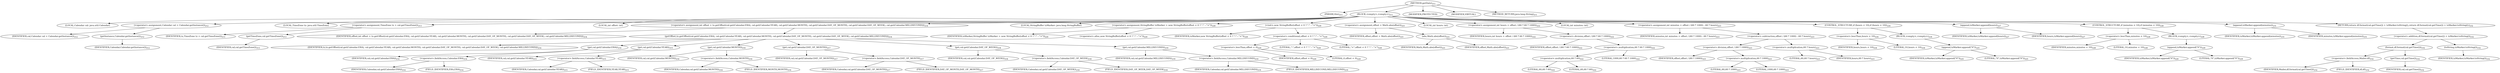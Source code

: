 digraph "getDate" {  
"197" [label = <(METHOD,getDate)<SUB>211</SUB>> ]
"198" [label = <(PARAM,this)<SUB>211</SUB>> ]
"199" [label = <(BLOCK,&lt;empty&gt;,&lt;empty&gt;)<SUB>211</SUB>> ]
"200" [label = <(LOCAL,Calendar cal: java.util.Calendar)> ]
"201" [label = <(&lt;operator&gt;.assignment,Calendar cal = Calendar.getInstance())<SUB>212</SUB>> ]
"202" [label = <(IDENTIFIER,cal,Calendar cal = Calendar.getInstance())<SUB>212</SUB>> ]
"203" [label = <(getInstance,Calendar.getInstance())<SUB>212</SUB>> ]
"204" [label = <(IDENTIFIER,Calendar,Calendar.getInstance())<SUB>212</SUB>> ]
"205" [label = <(LOCAL,TimeZone tz: java.util.TimeZone)> ]
"206" [label = <(&lt;operator&gt;.assignment,TimeZone tz = cal.getTimeZone())<SUB>213</SUB>> ]
"207" [label = <(IDENTIFIER,tz,TimeZone tz = cal.getTimeZone())<SUB>213</SUB>> ]
"208" [label = <(getTimeZone,cal.getTimeZone())<SUB>213</SUB>> ]
"209" [label = <(IDENTIFIER,cal,cal.getTimeZone())<SUB>213</SUB>> ]
"210" [label = <(LOCAL,int offset: int)> ]
"211" [label = <(&lt;operator&gt;.assignment,int offset = tz.getOffset(cal.get(Calendar.ERA), cal.get(Calendar.YEAR), cal.get(Calendar.MONTH), cal.get(Calendar.DAY_OF_MONTH), cal.get(Calendar.DAY_OF_WEEK), cal.get(Calendar.MILLISECOND)))<SUB>214</SUB>> ]
"212" [label = <(IDENTIFIER,offset,int offset = tz.getOffset(cal.get(Calendar.ERA), cal.get(Calendar.YEAR), cal.get(Calendar.MONTH), cal.get(Calendar.DAY_OF_MONTH), cal.get(Calendar.DAY_OF_WEEK), cal.get(Calendar.MILLISECOND)))<SUB>214</SUB>> ]
"213" [label = <(getOffset,tz.getOffset(cal.get(Calendar.ERA), cal.get(Calendar.YEAR), cal.get(Calendar.MONTH), cal.get(Calendar.DAY_OF_MONTH), cal.get(Calendar.DAY_OF_WEEK), cal.get(Calendar.MILLISECOND)))<SUB>214</SUB>> ]
"214" [label = <(IDENTIFIER,tz,tz.getOffset(cal.get(Calendar.ERA), cal.get(Calendar.YEAR), cal.get(Calendar.MONTH), cal.get(Calendar.DAY_OF_MONTH), cal.get(Calendar.DAY_OF_WEEK), cal.get(Calendar.MILLISECOND)))<SUB>214</SUB>> ]
"215" [label = <(get,cal.get(Calendar.ERA))<SUB>214</SUB>> ]
"216" [label = <(IDENTIFIER,cal,cal.get(Calendar.ERA))<SUB>214</SUB>> ]
"217" [label = <(&lt;operator&gt;.fieldAccess,Calendar.ERA)<SUB>214</SUB>> ]
"218" [label = <(IDENTIFIER,Calendar,cal.get(Calendar.ERA))<SUB>214</SUB>> ]
"219" [label = <(FIELD_IDENTIFIER,ERA,ERA)<SUB>214</SUB>> ]
"220" [label = <(get,cal.get(Calendar.YEAR))<SUB>215</SUB>> ]
"221" [label = <(IDENTIFIER,cal,cal.get(Calendar.YEAR))<SUB>215</SUB>> ]
"222" [label = <(&lt;operator&gt;.fieldAccess,Calendar.YEAR)<SUB>215</SUB>> ]
"223" [label = <(IDENTIFIER,Calendar,cal.get(Calendar.YEAR))<SUB>215</SUB>> ]
"224" [label = <(FIELD_IDENTIFIER,YEAR,YEAR)<SUB>215</SUB>> ]
"225" [label = <(get,cal.get(Calendar.MONTH))<SUB>216</SUB>> ]
"226" [label = <(IDENTIFIER,cal,cal.get(Calendar.MONTH))<SUB>216</SUB>> ]
"227" [label = <(&lt;operator&gt;.fieldAccess,Calendar.MONTH)<SUB>216</SUB>> ]
"228" [label = <(IDENTIFIER,Calendar,cal.get(Calendar.MONTH))<SUB>216</SUB>> ]
"229" [label = <(FIELD_IDENTIFIER,MONTH,MONTH)<SUB>216</SUB>> ]
"230" [label = <(get,cal.get(Calendar.DAY_OF_MONTH))<SUB>217</SUB>> ]
"231" [label = <(IDENTIFIER,cal,cal.get(Calendar.DAY_OF_MONTH))<SUB>217</SUB>> ]
"232" [label = <(&lt;operator&gt;.fieldAccess,Calendar.DAY_OF_MONTH)<SUB>217</SUB>> ]
"233" [label = <(IDENTIFIER,Calendar,cal.get(Calendar.DAY_OF_MONTH))<SUB>217</SUB>> ]
"234" [label = <(FIELD_IDENTIFIER,DAY_OF_MONTH,DAY_OF_MONTH)<SUB>217</SUB>> ]
"235" [label = <(get,cal.get(Calendar.DAY_OF_WEEK))<SUB>218</SUB>> ]
"236" [label = <(IDENTIFIER,cal,cal.get(Calendar.DAY_OF_WEEK))<SUB>218</SUB>> ]
"237" [label = <(&lt;operator&gt;.fieldAccess,Calendar.DAY_OF_WEEK)<SUB>218</SUB>> ]
"238" [label = <(IDENTIFIER,Calendar,cal.get(Calendar.DAY_OF_WEEK))<SUB>218</SUB>> ]
"239" [label = <(FIELD_IDENTIFIER,DAY_OF_WEEK,DAY_OF_WEEK)<SUB>218</SUB>> ]
"240" [label = <(get,cal.get(Calendar.MILLISECOND))<SUB>219</SUB>> ]
"241" [label = <(IDENTIFIER,cal,cal.get(Calendar.MILLISECOND))<SUB>219</SUB>> ]
"242" [label = <(&lt;operator&gt;.fieldAccess,Calendar.MILLISECOND)<SUB>219</SUB>> ]
"243" [label = <(IDENTIFIER,Calendar,cal.get(Calendar.MILLISECOND))<SUB>219</SUB>> ]
"244" [label = <(FIELD_IDENTIFIER,MILLISECOND,MILLISECOND)<SUB>219</SUB>> ]
"28" [label = <(LOCAL,StringBuffer tzMarker: java.lang.StringBuffer)> ]
"245" [label = <(&lt;operator&gt;.assignment,StringBuffer tzMarker = new StringBuffer(offset &lt; 0 ? &quot;-&quot; : &quot;+&quot;))<SUB>220</SUB>> ]
"246" [label = <(IDENTIFIER,tzMarker,StringBuffer tzMarker = new StringBuffer(offset &lt; 0 ? &quot;-&quot; : &quot;+&quot;))<SUB>220</SUB>> ]
"247" [label = <(&lt;operator&gt;.alloc,new StringBuffer(offset &lt; 0 ? &quot;-&quot; : &quot;+&quot;))<SUB>220</SUB>> ]
"248" [label = <(&lt;init&gt;,new StringBuffer(offset &lt; 0 ? &quot;-&quot; : &quot;+&quot;))<SUB>220</SUB>> ]
"27" [label = <(IDENTIFIER,tzMarker,new StringBuffer(offset &lt; 0 ? &quot;-&quot; : &quot;+&quot;))<SUB>220</SUB>> ]
"249" [label = <(&lt;operator&gt;.conditional,offset &lt; 0 ? &quot;-&quot; : &quot;+&quot;)<SUB>220</SUB>> ]
"250" [label = <(&lt;operator&gt;.lessThan,offset &lt; 0)<SUB>220</SUB>> ]
"251" [label = <(IDENTIFIER,offset,offset &lt; 0)<SUB>220</SUB>> ]
"252" [label = <(LITERAL,0,offset &lt; 0)<SUB>220</SUB>> ]
"253" [label = <(LITERAL,&quot;-&quot;,offset &lt; 0 ? &quot;-&quot; : &quot;+&quot;)<SUB>220</SUB>> ]
"254" [label = <(LITERAL,&quot;+&quot;,offset &lt; 0 ? &quot;-&quot; : &quot;+&quot;)<SUB>220</SUB>> ]
"255" [label = <(&lt;operator&gt;.assignment,offset = Math.abs(offset))<SUB>221</SUB>> ]
"256" [label = <(IDENTIFIER,offset,offset = Math.abs(offset))<SUB>221</SUB>> ]
"257" [label = <(abs,Math.abs(offset))<SUB>221</SUB>> ]
"258" [label = <(IDENTIFIER,Math,Math.abs(offset))<SUB>221</SUB>> ]
"259" [label = <(IDENTIFIER,offset,Math.abs(offset))<SUB>221</SUB>> ]
"260" [label = <(LOCAL,int hours: int)> ]
"261" [label = <(&lt;operator&gt;.assignment,int hours = offset / (60 * 60 * 1000))<SUB>222</SUB>> ]
"262" [label = <(IDENTIFIER,hours,int hours = offset / (60 * 60 * 1000))<SUB>222</SUB>> ]
"263" [label = <(&lt;operator&gt;.division,offset / (60 * 60 * 1000))<SUB>222</SUB>> ]
"264" [label = <(IDENTIFIER,offset,offset / (60 * 60 * 1000))<SUB>222</SUB>> ]
"265" [label = <(&lt;operator&gt;.multiplication,60 * 60 * 1000)<SUB>222</SUB>> ]
"266" [label = <(&lt;operator&gt;.multiplication,60 * 60)<SUB>222</SUB>> ]
"267" [label = <(LITERAL,60,60 * 60)<SUB>222</SUB>> ]
"268" [label = <(LITERAL,60,60 * 60)<SUB>222</SUB>> ]
"269" [label = <(LITERAL,1000,60 * 60 * 1000)<SUB>222</SUB>> ]
"270" [label = <(LOCAL,int minutes: int)> ]
"271" [label = <(&lt;operator&gt;.assignment,int minutes = offset / (60 * 1000) - 60 * hours)<SUB>223</SUB>> ]
"272" [label = <(IDENTIFIER,minutes,int minutes = offset / (60 * 1000) - 60 * hours)<SUB>223</SUB>> ]
"273" [label = <(&lt;operator&gt;.subtraction,offset / (60 * 1000) - 60 * hours)<SUB>223</SUB>> ]
"274" [label = <(&lt;operator&gt;.division,offset / (60 * 1000))<SUB>223</SUB>> ]
"275" [label = <(IDENTIFIER,offset,offset / (60 * 1000))<SUB>223</SUB>> ]
"276" [label = <(&lt;operator&gt;.multiplication,60 * 1000)<SUB>223</SUB>> ]
"277" [label = <(LITERAL,60,60 * 1000)<SUB>223</SUB>> ]
"278" [label = <(LITERAL,1000,60 * 1000)<SUB>223</SUB>> ]
"279" [label = <(&lt;operator&gt;.multiplication,60 * hours)<SUB>223</SUB>> ]
"280" [label = <(LITERAL,60,60 * hours)<SUB>223</SUB>> ]
"281" [label = <(IDENTIFIER,hours,60 * hours)<SUB>223</SUB>> ]
"282" [label = <(CONTROL_STRUCTURE,if (hours &lt; 10),if (hours &lt; 10))<SUB>224</SUB>> ]
"283" [label = <(&lt;operator&gt;.lessThan,hours &lt; 10)<SUB>224</SUB>> ]
"284" [label = <(IDENTIFIER,hours,hours &lt; 10)<SUB>224</SUB>> ]
"285" [label = <(LITERAL,10,hours &lt; 10)<SUB>224</SUB>> ]
"286" [label = <(BLOCK,&lt;empty&gt;,&lt;empty&gt;)<SUB>224</SUB>> ]
"287" [label = <(append,tzMarker.append(&quot;0&quot;))<SUB>225</SUB>> ]
"288" [label = <(IDENTIFIER,tzMarker,tzMarker.append(&quot;0&quot;))<SUB>225</SUB>> ]
"289" [label = <(LITERAL,&quot;0&quot;,tzMarker.append(&quot;0&quot;))<SUB>225</SUB>> ]
"290" [label = <(append,tzMarker.append(hours))<SUB>227</SUB>> ]
"291" [label = <(IDENTIFIER,tzMarker,tzMarker.append(hours))<SUB>227</SUB>> ]
"292" [label = <(IDENTIFIER,hours,tzMarker.append(hours))<SUB>227</SUB>> ]
"293" [label = <(CONTROL_STRUCTURE,if (minutes &lt; 10),if (minutes &lt; 10))<SUB>228</SUB>> ]
"294" [label = <(&lt;operator&gt;.lessThan,minutes &lt; 10)<SUB>228</SUB>> ]
"295" [label = <(IDENTIFIER,minutes,minutes &lt; 10)<SUB>228</SUB>> ]
"296" [label = <(LITERAL,10,minutes &lt; 10)<SUB>228</SUB>> ]
"297" [label = <(BLOCK,&lt;empty&gt;,&lt;empty&gt;)<SUB>228</SUB>> ]
"298" [label = <(append,tzMarker.append(&quot;0&quot;))<SUB>229</SUB>> ]
"299" [label = <(IDENTIFIER,tzMarker,tzMarker.append(&quot;0&quot;))<SUB>229</SUB>> ]
"300" [label = <(LITERAL,&quot;0&quot;,tzMarker.append(&quot;0&quot;))<SUB>229</SUB>> ]
"301" [label = <(append,tzMarker.append(minutes))<SUB>231</SUB>> ]
"302" [label = <(IDENTIFIER,tzMarker,tzMarker.append(minutes))<SUB>231</SUB>> ]
"303" [label = <(IDENTIFIER,minutes,tzMarker.append(minutes))<SUB>231</SUB>> ]
"304" [label = <(RETURN,return df.format(cal.getTime()) + tzMarker.toString();,return df.format(cal.getTime()) + tzMarker.toString();)<SUB>232</SUB>> ]
"305" [label = <(&lt;operator&gt;.addition,df.format(cal.getTime()) + tzMarker.toString())<SUB>232</SUB>> ]
"306" [label = <(format,df.format(cal.getTime()))<SUB>232</SUB>> ]
"307" [label = <(&lt;operator&gt;.fieldAccess,Mailer.df)<SUB>232</SUB>> ]
"308" [label = <(IDENTIFIER,Mailer,df.format(cal.getTime()))<SUB>232</SUB>> ]
"309" [label = <(FIELD_IDENTIFIER,df,df)<SUB>232</SUB>> ]
"310" [label = <(getTime,cal.getTime())<SUB>232</SUB>> ]
"311" [label = <(IDENTIFIER,cal,cal.getTime())<SUB>232</SUB>> ]
"312" [label = <(toString,tzMarker.toString())<SUB>232</SUB>> ]
"313" [label = <(IDENTIFIER,tzMarker,tzMarker.toString())<SUB>232</SUB>> ]
"314" [label = <(MODIFIER,PROTECTED)> ]
"315" [label = <(MODIFIER,VIRTUAL)> ]
"316" [label = <(METHOD_RETURN,java.lang.String)<SUB>211</SUB>> ]
  "197" -> "198" 
  "197" -> "199" 
  "197" -> "314" 
  "197" -> "315" 
  "197" -> "316" 
  "199" -> "200" 
  "199" -> "201" 
  "199" -> "205" 
  "199" -> "206" 
  "199" -> "210" 
  "199" -> "211" 
  "199" -> "28" 
  "199" -> "245" 
  "199" -> "248" 
  "199" -> "255" 
  "199" -> "260" 
  "199" -> "261" 
  "199" -> "270" 
  "199" -> "271" 
  "199" -> "282" 
  "199" -> "290" 
  "199" -> "293" 
  "199" -> "301" 
  "199" -> "304" 
  "201" -> "202" 
  "201" -> "203" 
  "203" -> "204" 
  "206" -> "207" 
  "206" -> "208" 
  "208" -> "209" 
  "211" -> "212" 
  "211" -> "213" 
  "213" -> "214" 
  "213" -> "215" 
  "213" -> "220" 
  "213" -> "225" 
  "213" -> "230" 
  "213" -> "235" 
  "213" -> "240" 
  "215" -> "216" 
  "215" -> "217" 
  "217" -> "218" 
  "217" -> "219" 
  "220" -> "221" 
  "220" -> "222" 
  "222" -> "223" 
  "222" -> "224" 
  "225" -> "226" 
  "225" -> "227" 
  "227" -> "228" 
  "227" -> "229" 
  "230" -> "231" 
  "230" -> "232" 
  "232" -> "233" 
  "232" -> "234" 
  "235" -> "236" 
  "235" -> "237" 
  "237" -> "238" 
  "237" -> "239" 
  "240" -> "241" 
  "240" -> "242" 
  "242" -> "243" 
  "242" -> "244" 
  "245" -> "246" 
  "245" -> "247" 
  "248" -> "27" 
  "248" -> "249" 
  "249" -> "250" 
  "249" -> "253" 
  "249" -> "254" 
  "250" -> "251" 
  "250" -> "252" 
  "255" -> "256" 
  "255" -> "257" 
  "257" -> "258" 
  "257" -> "259" 
  "261" -> "262" 
  "261" -> "263" 
  "263" -> "264" 
  "263" -> "265" 
  "265" -> "266" 
  "265" -> "269" 
  "266" -> "267" 
  "266" -> "268" 
  "271" -> "272" 
  "271" -> "273" 
  "273" -> "274" 
  "273" -> "279" 
  "274" -> "275" 
  "274" -> "276" 
  "276" -> "277" 
  "276" -> "278" 
  "279" -> "280" 
  "279" -> "281" 
  "282" -> "283" 
  "282" -> "286" 
  "283" -> "284" 
  "283" -> "285" 
  "286" -> "287" 
  "287" -> "288" 
  "287" -> "289" 
  "290" -> "291" 
  "290" -> "292" 
  "293" -> "294" 
  "293" -> "297" 
  "294" -> "295" 
  "294" -> "296" 
  "297" -> "298" 
  "298" -> "299" 
  "298" -> "300" 
  "301" -> "302" 
  "301" -> "303" 
  "304" -> "305" 
  "305" -> "306" 
  "305" -> "312" 
  "306" -> "307" 
  "306" -> "310" 
  "307" -> "308" 
  "307" -> "309" 
  "310" -> "311" 
  "312" -> "313" 
}
